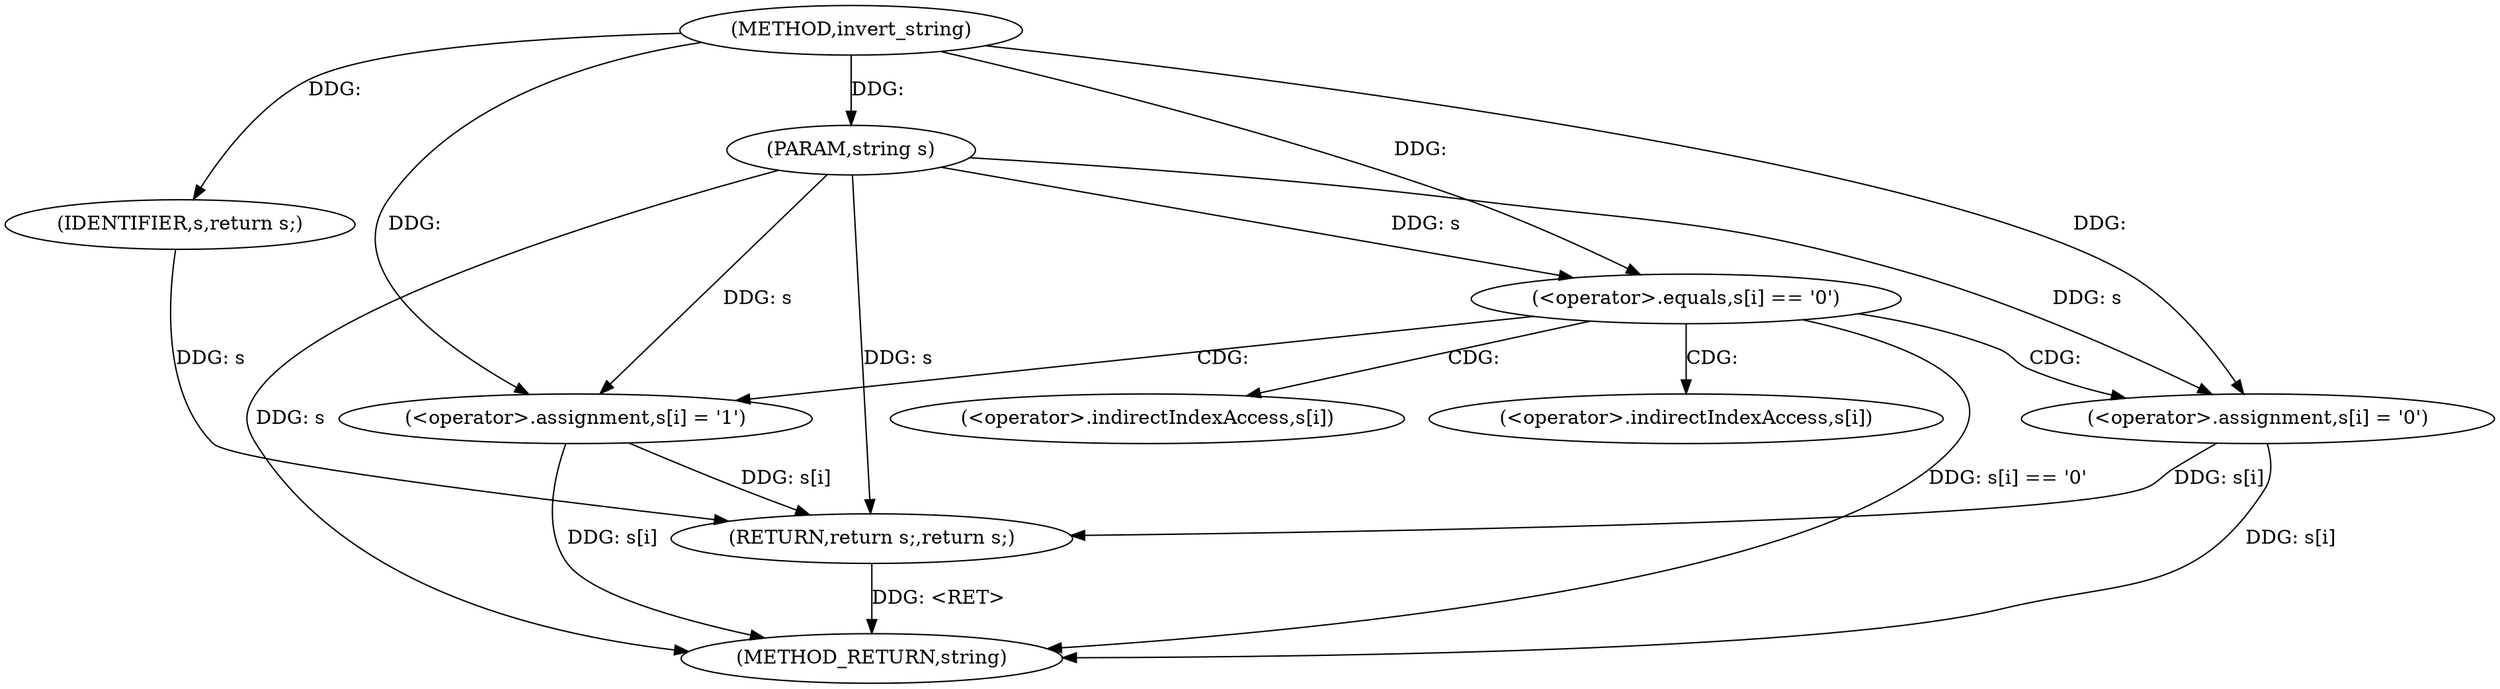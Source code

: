 digraph "invert_string" {  
"1000376" [label = "(METHOD,invert_string)" ]
"1000399" [label = "(METHOD_RETURN,string)" ]
"1000377" [label = "(PARAM,string s)" ]
"1000397" [label = "(RETURN,return s;,return s;)" ]
"1000398" [label = "(IDENTIFIER,s,return s;)" ]
"1000381" [label = "(<operator>.equals,s[i] == '0')" ]
"1000386" [label = "(<operator>.assignment,s[i] = '1')" ]
"1000392" [label = "(<operator>.assignment,s[i] = '0')" ]
"1000387" [label = "(<operator>.indirectIndexAccess,s[i])" ]
"1000393" [label = "(<operator>.indirectIndexAccess,s[i])" ]
  "1000397" -> "1000399"  [ label = "DDG: <RET>"] 
  "1000377" -> "1000399"  [ label = "DDG: s"] 
  "1000381" -> "1000399"  [ label = "DDG: s[i] == '0'"] 
  "1000392" -> "1000399"  [ label = "DDG: s[i]"] 
  "1000386" -> "1000399"  [ label = "DDG: s[i]"] 
  "1000376" -> "1000377"  [ label = "DDG: "] 
  "1000398" -> "1000397"  [ label = "DDG: s"] 
  "1000392" -> "1000397"  [ label = "DDG: s[i]"] 
  "1000386" -> "1000397"  [ label = "DDG: s[i]"] 
  "1000377" -> "1000397"  [ label = "DDG: s"] 
  "1000376" -> "1000398"  [ label = "DDG: "] 
  "1000376" -> "1000386"  [ label = "DDG: "] 
  "1000377" -> "1000381"  [ label = "DDG: s"] 
  "1000376" -> "1000381"  [ label = "DDG: "] 
  "1000377" -> "1000386"  [ label = "DDG: s"] 
  "1000376" -> "1000392"  [ label = "DDG: "] 
  "1000377" -> "1000392"  [ label = "DDG: s"] 
  "1000381" -> "1000392"  [ label = "CDG: "] 
  "1000381" -> "1000387"  [ label = "CDG: "] 
  "1000381" -> "1000386"  [ label = "CDG: "] 
  "1000381" -> "1000393"  [ label = "CDG: "] 
}
